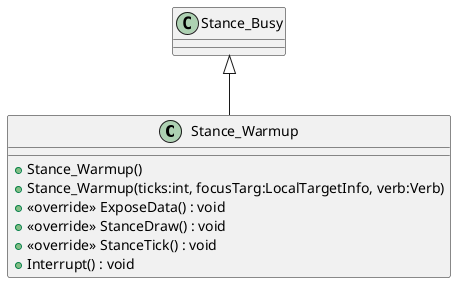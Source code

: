 @startuml
class Stance_Warmup {
    + Stance_Warmup()
    + Stance_Warmup(ticks:int, focusTarg:LocalTargetInfo, verb:Verb)
    + <<override>> ExposeData() : void
    + <<override>> StanceDraw() : void
    + <<override>> StanceTick() : void
    + Interrupt() : void
}
Stance_Busy <|-- Stance_Warmup
@enduml
